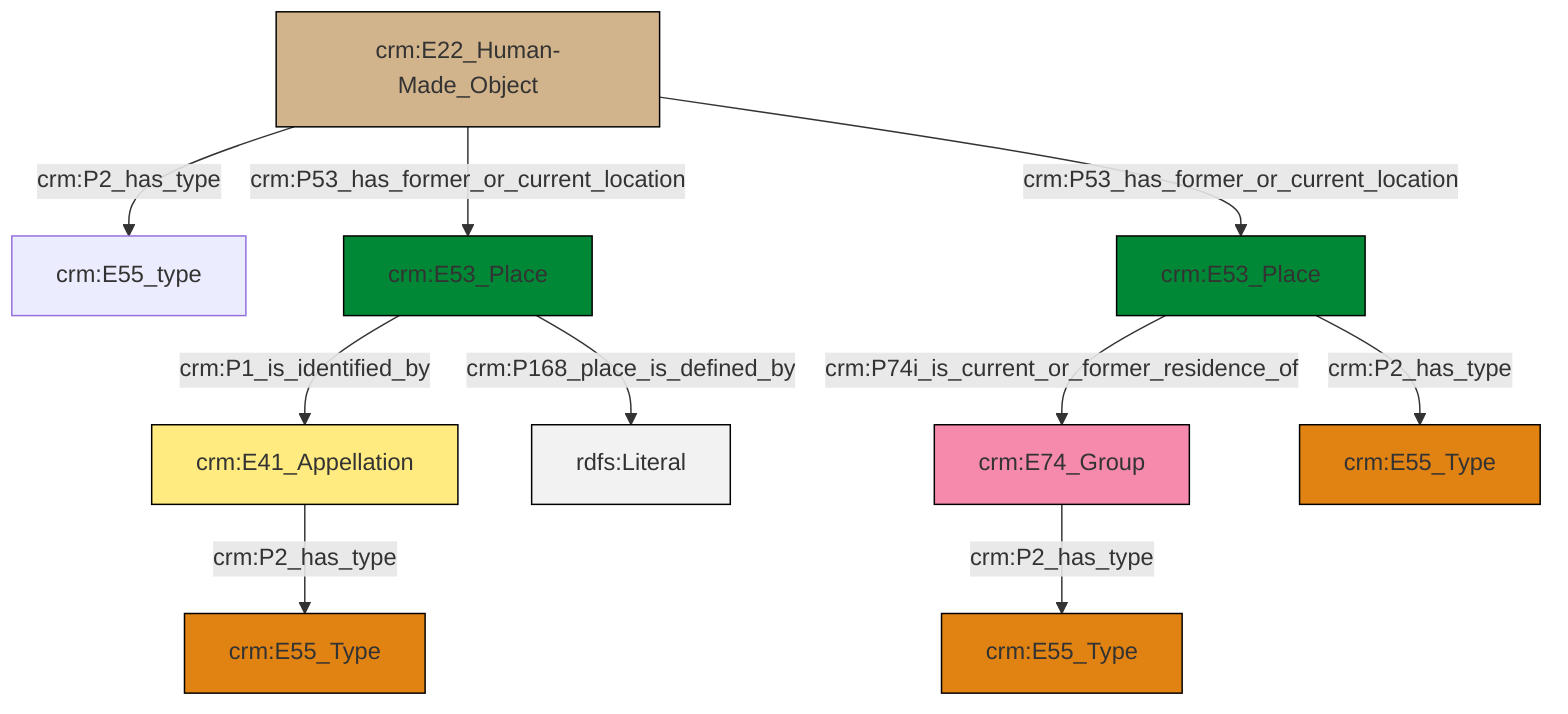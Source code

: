 graph TD
classDef Literal fill:#f2f2f2,stroke:#000000;
classDef CRM_Entity fill:#FFFFFF,stroke:#000000;
classDef Temporal_Entity fill:#00C9E6, stroke:#000000;
classDef Type fill:#E18312, stroke:#000000;
classDef Time-Span fill:#2C9C91, stroke:#000000;
classDef Appellation fill:#FFEB7F, stroke:#000000;
classDef Place fill:#008836, stroke:#000000;
classDef Persistent_Item fill:#B266B2, stroke:#000000;
classDef Conceptual_Object fill:#FFD700, stroke:#000000;
classDef Physical_Thing fill:#D2B48C, stroke:#000000;
classDef Actor fill:#f58aad, stroke:#000000;
classDef PC_Classes fill:#4ce600, stroke:#000000;
classDef Multi fill:#cccccc,stroke:#000000;

0["crm:E53_Place"]:::Place -->|crm:P74i_is_current_or_former_residence_of| 1["crm:E74_Group"]:::Actor
1["crm:E74_Group"]:::Actor -->|crm:P2_has_type| 6["crm:E55_Type"]:::Type
14["crm:E53_Place"]:::Place -->|crm:P1_is_identified_by| 15["crm:E41_Appellation"]:::Appellation
15["crm:E41_Appellation"]:::Appellation -->|crm:P2_has_type| 2["crm:E55_Type"]:::Type
0["crm:E53_Place"]:::Place -->|crm:P2_has_type| 4["crm:E55_Type"]:::Type
9["crm:E22_Human-Made_Object"]:::Physical_Thing -->|crm:P2_has_type| 17["crm:E55_type"]:::Default
9["crm:E22_Human-Made_Object"]:::Physical_Thing -->|crm:P53_has_former_or_current_location| 14["crm:E53_Place"]:::Place
14["crm:E53_Place"]:::Place -->|crm:P168_place_is_defined_by| 19[rdfs:Literal]:::Literal
9["crm:E22_Human-Made_Object"]:::Physical_Thing -->|crm:P53_has_former_or_current_location| 0["crm:E53_Place"]:::Place